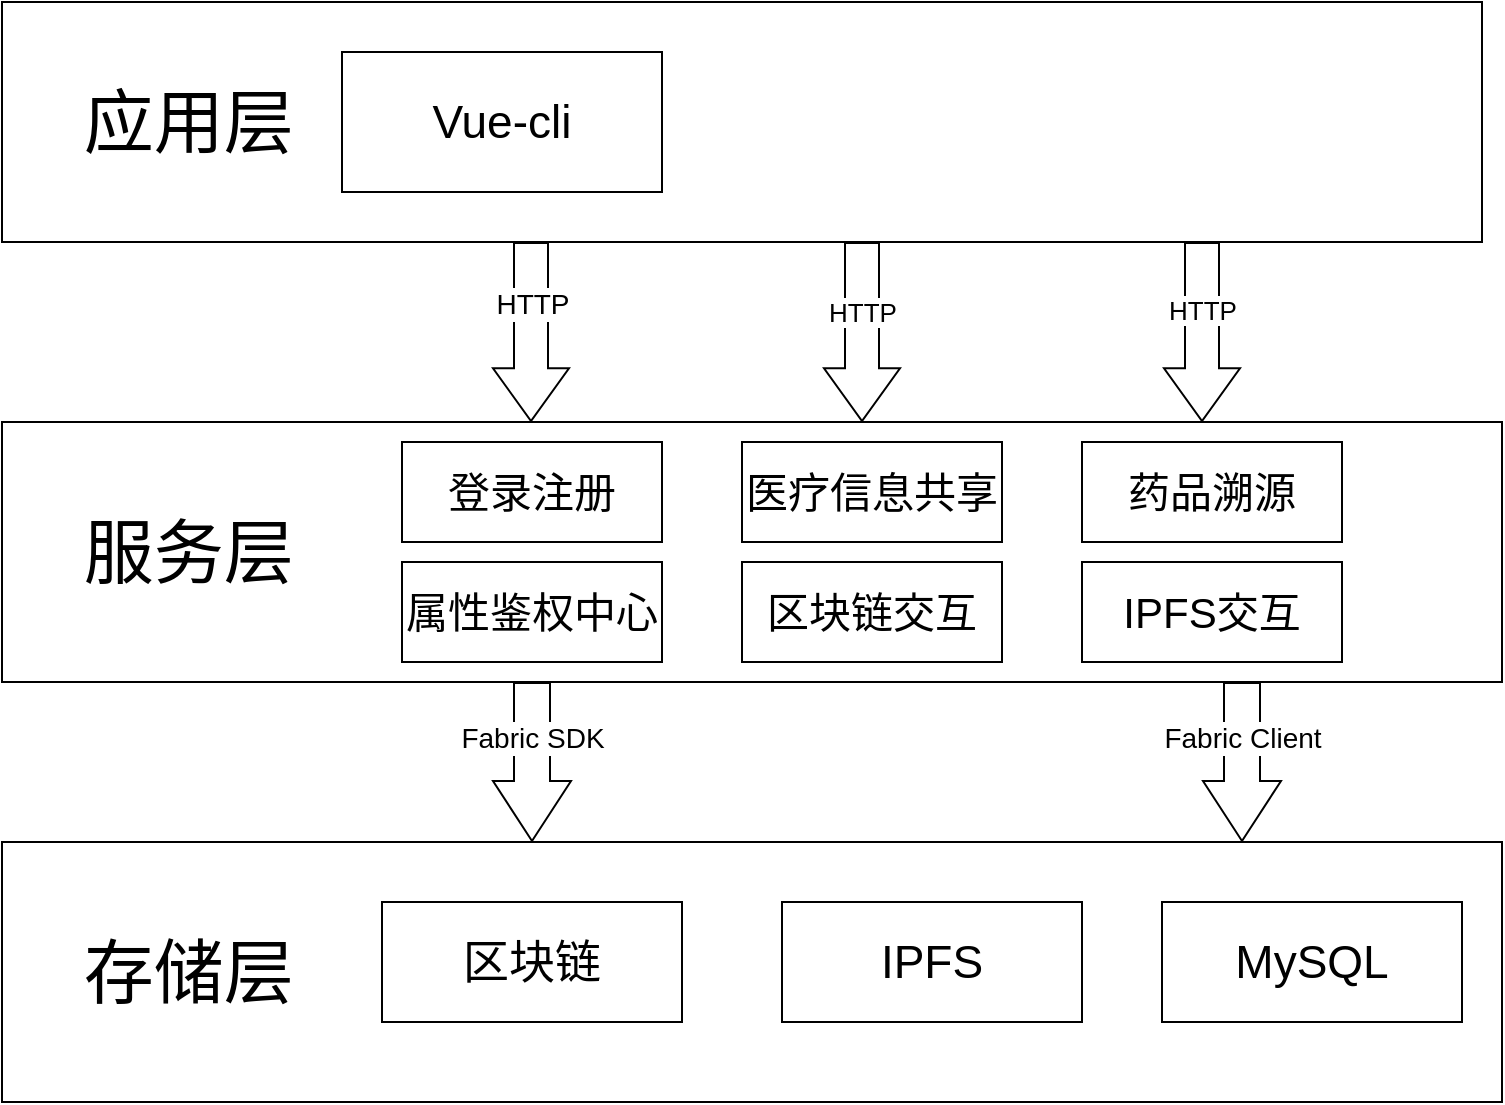 <mxfile version="26.2.9">
  <diagram name="第 1 页" id="_1zPVB5c98NWnY9CR11A">
    <mxGraphModel dx="1428" dy="777" grid="1" gridSize="10" guides="1" tooltips="1" connect="1" arrows="1" fold="1" page="1" pageScale="1" pageWidth="827" pageHeight="1169" math="0" shadow="0">
      <root>
        <mxCell id="0" />
        <mxCell id="1" parent="0" />
        <mxCell id="BG4EgRBK9ABt37wprHKa-1" value="&lt;font style=&quot;font-size: 35px;&quot;&gt;&amp;nbsp; &amp;nbsp; 应用层&amp;nbsp; &amp;nbsp;&lt;/font&gt;" style="rounded=0;whiteSpace=wrap;html=1;align=left;" vertex="1" parent="1">
          <mxGeometry x="60" y="30" width="740" height="120" as="geometry" />
        </mxCell>
        <mxCell id="BG4EgRBK9ABt37wprHKa-3" value="&lt;font style=&quot;font-size: 23px;&quot;&gt;Vue-cli&lt;/font&gt;" style="rounded=0;whiteSpace=wrap;html=1;" vertex="1" parent="1">
          <mxGeometry x="230" y="55" width="160" height="70" as="geometry" />
        </mxCell>
        <mxCell id="BG4EgRBK9ABt37wprHKa-6" value="&lt;font style=&quot;font-size: 35px;&quot;&gt;&amp;nbsp; &amp;nbsp; 服务层&amp;nbsp; &amp;nbsp;&lt;/font&gt;" style="rounded=0;whiteSpace=wrap;html=1;align=left;" vertex="1" parent="1">
          <mxGeometry x="60" y="240" width="750" height="130" as="geometry" />
        </mxCell>
        <mxCell id="BG4EgRBK9ABt37wprHKa-7" value="&lt;font style=&quot;font-size: 21px;&quot;&gt;登录注册&lt;/font&gt;" style="rounded=0;whiteSpace=wrap;html=1;" vertex="1" parent="1">
          <mxGeometry x="260" y="250" width="130" height="50" as="geometry" />
        </mxCell>
        <mxCell id="BG4EgRBK9ABt37wprHKa-8" value="&lt;font style=&quot;font-size: 21px;&quot;&gt;医疗信息共享&lt;/font&gt;" style="rounded=0;whiteSpace=wrap;html=1;" vertex="1" parent="1">
          <mxGeometry x="430" y="250" width="130" height="50" as="geometry" />
        </mxCell>
        <mxCell id="BG4EgRBK9ABt37wprHKa-9" value="&lt;font style=&quot;font-size: 21px;&quot;&gt;药品溯源&lt;/font&gt;" style="rounded=0;whiteSpace=wrap;html=1;" vertex="1" parent="1">
          <mxGeometry x="600" y="250" width="130" height="50" as="geometry" />
        </mxCell>
        <mxCell id="BG4EgRBK9ABt37wprHKa-10" value="&lt;font style=&quot;font-size: 21px;&quot;&gt;IPFS交互&lt;/font&gt;" style="rounded=0;whiteSpace=wrap;html=1;" vertex="1" parent="1">
          <mxGeometry x="600" y="310" width="130" height="50" as="geometry" />
        </mxCell>
        <mxCell id="BG4EgRBK9ABt37wprHKa-11" value="&lt;font style=&quot;font-size: 21px;&quot;&gt;区块链交互&lt;/font&gt;" style="rounded=0;whiteSpace=wrap;html=1;" vertex="1" parent="1">
          <mxGeometry x="430" y="310" width="130" height="50" as="geometry" />
        </mxCell>
        <mxCell id="BG4EgRBK9ABt37wprHKa-12" value="&lt;font style=&quot;font-size: 21px;&quot;&gt;属性鉴权中心&lt;/font&gt;" style="rounded=0;whiteSpace=wrap;html=1;" vertex="1" parent="1">
          <mxGeometry x="260" y="310" width="130" height="50" as="geometry" />
        </mxCell>
        <mxCell id="BG4EgRBK9ABt37wprHKa-15" value="" style="shape=flexArrow;endArrow=classic;html=1;rounded=0;exitX=0.322;exitY=1;exitDx=0;exitDy=0;exitPerimeter=0;width=17;endSize=8.44;" edge="1" parent="1">
          <mxGeometry width="50" height="50" relative="1" as="geometry">
            <mxPoint x="490" y="150" as="sourcePoint" />
            <mxPoint x="490" y="240" as="targetPoint" />
          </mxGeometry>
        </mxCell>
        <mxCell id="BG4EgRBK9ABt37wprHKa-20" value="&lt;font style=&quot;font-size: 13px;&quot;&gt;HTTP&lt;/font&gt;" style="edgeLabel;html=1;align=center;verticalAlign=middle;resizable=0;points=[];" vertex="1" connectable="0" parent="BG4EgRBK9ABt37wprHKa-15">
          <mxGeometry x="-0.222" y="3" relative="1" as="geometry">
            <mxPoint x="-3" as="offset" />
          </mxGeometry>
        </mxCell>
        <mxCell id="BG4EgRBK9ABt37wprHKa-17" value="" style="shape=flexArrow;endArrow=classic;html=1;rounded=0;exitX=0.322;exitY=1;exitDx=0;exitDy=0;exitPerimeter=0;width=17;endSize=8.44;" edge="1" parent="1">
          <mxGeometry width="50" height="50" relative="1" as="geometry">
            <mxPoint x="660" y="150" as="sourcePoint" />
            <mxPoint x="660" y="240" as="targetPoint" />
          </mxGeometry>
        </mxCell>
        <mxCell id="BG4EgRBK9ABt37wprHKa-21" value="&lt;font style=&quot;font-size: 13px;&quot;&gt;HTTP&lt;/font&gt;" style="edgeLabel;html=1;align=center;verticalAlign=middle;resizable=0;points=[];" vertex="1" connectable="0" parent="BG4EgRBK9ABt37wprHKa-17">
          <mxGeometry x="-0.244" relative="1" as="geometry">
            <mxPoint as="offset" />
          </mxGeometry>
        </mxCell>
        <mxCell id="BG4EgRBK9ABt37wprHKa-18" value="" style="shape=flexArrow;endArrow=classic;html=1;rounded=0;exitX=0.322;exitY=1;exitDx=0;exitDy=0;exitPerimeter=0;width=17;endSize=8.44;" edge="1" parent="1">
          <mxGeometry width="50" height="50" relative="1" as="geometry">
            <mxPoint x="324.5" y="150" as="sourcePoint" />
            <mxPoint x="324.5" y="240" as="targetPoint" />
          </mxGeometry>
        </mxCell>
        <mxCell id="BG4EgRBK9ABt37wprHKa-19" value="&lt;font style=&quot;font-size: 14px;&quot;&gt;HTTP&lt;/font&gt;" style="edgeLabel;html=1;align=center;verticalAlign=middle;resizable=0;points=[];" vertex="1" connectable="0" parent="BG4EgRBK9ABt37wprHKa-18">
          <mxGeometry x="-0.311" relative="1" as="geometry">
            <mxPoint as="offset" />
          </mxGeometry>
        </mxCell>
        <mxCell id="BG4EgRBK9ABt37wprHKa-24" value="&lt;font style=&quot;font-size: 35px;&quot;&gt;&amp;nbsp; &amp;nbsp; 存储层&amp;nbsp; &amp;nbsp;&lt;/font&gt;" style="rounded=0;whiteSpace=wrap;html=1;align=left;" vertex="1" parent="1">
          <mxGeometry x="60" y="450" width="750" height="130" as="geometry" />
        </mxCell>
        <mxCell id="BG4EgRBK9ABt37wprHKa-25" value="&lt;font style=&quot;font-size: 23px;&quot;&gt;区块链&lt;/font&gt;" style="rounded=0;whiteSpace=wrap;html=1;" vertex="1" parent="1">
          <mxGeometry x="250" y="480" width="150" height="60" as="geometry" />
        </mxCell>
        <mxCell id="BG4EgRBK9ABt37wprHKa-26" value="&lt;font style=&quot;font-size: 23px;&quot;&gt;IPFS&lt;/font&gt;" style="rounded=0;whiteSpace=wrap;html=1;" vertex="1" parent="1">
          <mxGeometry x="450" y="480" width="150" height="60" as="geometry" />
        </mxCell>
        <mxCell id="BG4EgRBK9ABt37wprHKa-27" value="&lt;span style=&quot;font-size: 23px;&quot;&gt;MySQL&lt;/span&gt;" style="rounded=0;whiteSpace=wrap;html=1;" vertex="1" parent="1">
          <mxGeometry x="640" y="480" width="150" height="60" as="geometry" />
        </mxCell>
        <mxCell id="BG4EgRBK9ABt37wprHKa-28" value="" style="shape=flexArrow;endArrow=classic;html=1;rounded=0;width=18;endSize=9.67;startSize=9.67;" edge="1" parent="1">
          <mxGeometry width="50" height="50" relative="1" as="geometry">
            <mxPoint x="325" y="370" as="sourcePoint" />
            <mxPoint x="325" y="450" as="targetPoint" />
          </mxGeometry>
        </mxCell>
        <mxCell id="BG4EgRBK9ABt37wprHKa-29" value="&lt;font style=&quot;font-size: 14px;&quot;&gt;Fabric SDK&lt;/font&gt;" style="edgeLabel;html=1;align=center;verticalAlign=middle;resizable=0;points=[];" vertex="1" connectable="0" parent="BG4EgRBK9ABt37wprHKa-28">
          <mxGeometry x="-0.311" relative="1" as="geometry">
            <mxPoint as="offset" />
          </mxGeometry>
        </mxCell>
        <mxCell id="BG4EgRBK9ABt37wprHKa-31" value="" style="shape=flexArrow;endArrow=classic;html=1;rounded=0;width=18;endSize=9.67;startSize=9.67;" edge="1" parent="1">
          <mxGeometry width="50" height="50" relative="1" as="geometry">
            <mxPoint x="680" y="370" as="sourcePoint" />
            <mxPoint x="680" y="450" as="targetPoint" />
          </mxGeometry>
        </mxCell>
        <mxCell id="BG4EgRBK9ABt37wprHKa-32" value="&lt;font style=&quot;font-size: 14px;&quot;&gt;Fabric Client&lt;/font&gt;" style="edgeLabel;html=1;align=center;verticalAlign=middle;resizable=0;points=[];" vertex="1" connectable="0" parent="BG4EgRBK9ABt37wprHKa-31">
          <mxGeometry x="-0.311" relative="1" as="geometry">
            <mxPoint as="offset" />
          </mxGeometry>
        </mxCell>
      </root>
    </mxGraphModel>
  </diagram>
</mxfile>

